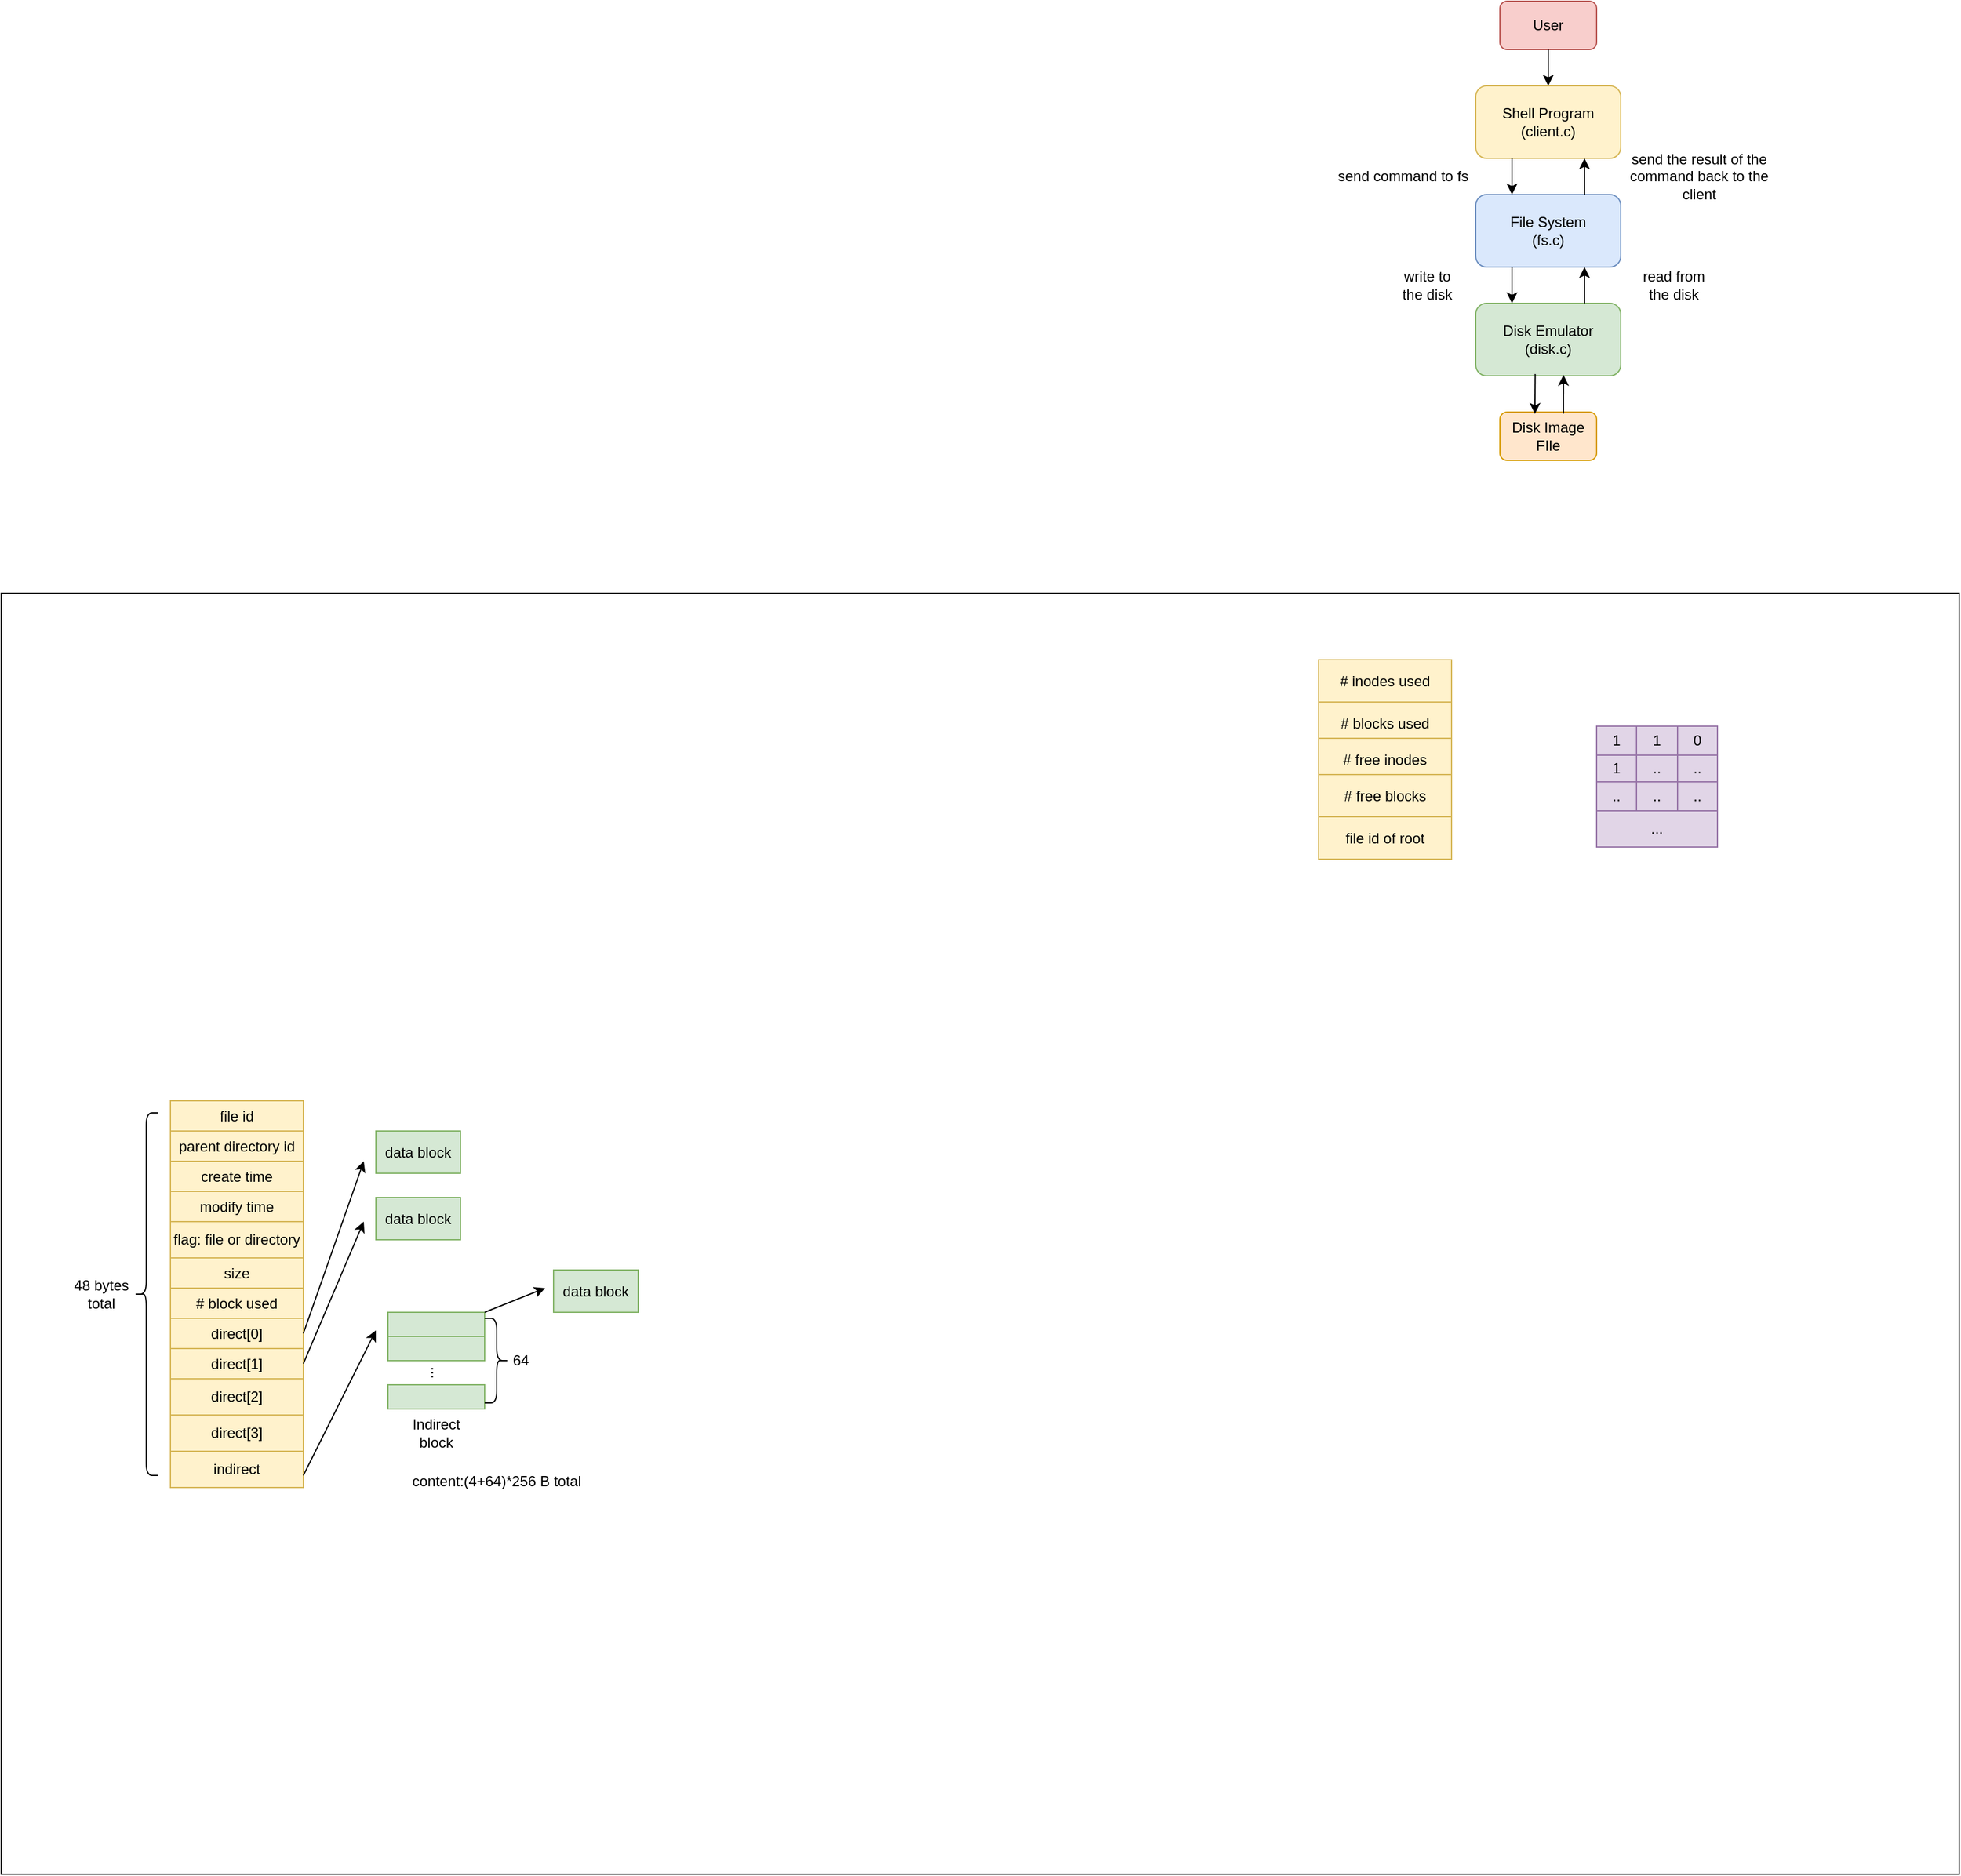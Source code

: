 <mxfile version="21.2.9" type="device">
  <diagram name="Page-1" id="N2eHlwTC884aWBaHQfB4">
    <mxGraphModel dx="3132" dy="848" grid="1" gridSize="10" guides="1" tooltips="1" connect="1" arrows="1" fold="1" page="1" pageScale="1" pageWidth="827" pageHeight="1169" math="0" shadow="0">
      <root>
        <mxCell id="0" />
        <mxCell id="1" parent="0" />
        <mxCell id="d3wu85nxdR_GeW8p2a14-20" value="" style="rounded=0;whiteSpace=wrap;html=1;" vertex="1" parent="1">
          <mxGeometry x="-940" y="530" width="1620" height="1060" as="geometry" />
        </mxCell>
        <mxCell id="d3wu85nxdR_GeW8p2a14-107" value="" style="rounded=0;whiteSpace=wrap;html=1;fillColor=#e1d5e7;strokeColor=#9673a6;" vertex="1" parent="1">
          <mxGeometry x="380" y="640" width="100" height="100" as="geometry" />
        </mxCell>
        <mxCell id="d3wu85nxdR_GeW8p2a14-1" value="User&lt;br&gt;" style="rounded=1;whiteSpace=wrap;html=1;fillColor=#f8cecc;strokeColor=#b85450;" vertex="1" parent="1">
          <mxGeometry x="300" y="40" width="80" height="40" as="geometry" />
        </mxCell>
        <mxCell id="d3wu85nxdR_GeW8p2a14-2" value="Shell Program&lt;br&gt;(client.c)" style="rounded=1;whiteSpace=wrap;html=1;fillColor=#fff2cc;strokeColor=#d6b656;" vertex="1" parent="1">
          <mxGeometry x="280" y="110" width="120" height="60" as="geometry" />
        </mxCell>
        <mxCell id="d3wu85nxdR_GeW8p2a14-3" value="File System&lt;br&gt;(fs.c)" style="rounded=1;whiteSpace=wrap;html=1;fillColor=#dae8fc;strokeColor=#6c8ebf;" vertex="1" parent="1">
          <mxGeometry x="280" y="200" width="120" height="60" as="geometry" />
        </mxCell>
        <mxCell id="d3wu85nxdR_GeW8p2a14-4" value="Disk Emulator&lt;br&gt;(disk.c)" style="rounded=1;whiteSpace=wrap;html=1;fillColor=#d5e8d4;strokeColor=#82b366;" vertex="1" parent="1">
          <mxGeometry x="280" y="290" width="120" height="60" as="geometry" />
        </mxCell>
        <mxCell id="d3wu85nxdR_GeW8p2a14-6" value="Disk Image FIle" style="rounded=1;whiteSpace=wrap;html=1;fillColor=#ffe6cc;strokeColor=#d79b00;" vertex="1" parent="1">
          <mxGeometry x="300" y="380" width="80" height="40" as="geometry" />
        </mxCell>
        <mxCell id="d3wu85nxdR_GeW8p2a14-7" value="" style="endArrow=classic;html=1;rounded=0;exitX=0.5;exitY=1;exitDx=0;exitDy=0;entryX=0.5;entryY=0;entryDx=0;entryDy=0;" edge="1" parent="1" source="d3wu85nxdR_GeW8p2a14-1" target="d3wu85nxdR_GeW8p2a14-2">
          <mxGeometry width="50" height="50" relative="1" as="geometry">
            <mxPoint x="360" y="250" as="sourcePoint" />
            <mxPoint x="410" y="200" as="targetPoint" />
          </mxGeometry>
        </mxCell>
        <mxCell id="d3wu85nxdR_GeW8p2a14-10" value="" style="endArrow=classic;html=1;rounded=0;exitX=0.25;exitY=1;exitDx=0;exitDy=0;entryX=0.25;entryY=0;entryDx=0;entryDy=0;" edge="1" parent="1" source="d3wu85nxdR_GeW8p2a14-2" target="d3wu85nxdR_GeW8p2a14-3">
          <mxGeometry width="50" height="50" relative="1" as="geometry">
            <mxPoint x="360" y="240" as="sourcePoint" />
            <mxPoint x="410" y="190" as="targetPoint" />
          </mxGeometry>
        </mxCell>
        <mxCell id="d3wu85nxdR_GeW8p2a14-11" value="" style="endArrow=classic;html=1;rounded=0;entryX=0.25;entryY=0;entryDx=0;entryDy=0;" edge="1" parent="1" target="d3wu85nxdR_GeW8p2a14-4">
          <mxGeometry width="50" height="50" relative="1" as="geometry">
            <mxPoint x="310" y="260" as="sourcePoint" />
            <mxPoint x="320" y="210" as="targetPoint" />
          </mxGeometry>
        </mxCell>
        <mxCell id="d3wu85nxdR_GeW8p2a14-12" value="" style="endArrow=classic;html=1;rounded=0;exitX=0.75;exitY=0;exitDx=0;exitDy=0;entryX=0.75;entryY=1;entryDx=0;entryDy=0;" edge="1" parent="1" source="d3wu85nxdR_GeW8p2a14-4" target="d3wu85nxdR_GeW8p2a14-3">
          <mxGeometry width="50" height="50" relative="1" as="geometry">
            <mxPoint x="360" y="240" as="sourcePoint" />
            <mxPoint x="410" y="190" as="targetPoint" />
          </mxGeometry>
        </mxCell>
        <mxCell id="d3wu85nxdR_GeW8p2a14-13" value="" style="endArrow=classic;html=1;rounded=0;entryX=0.75;entryY=1;entryDx=0;entryDy=0;exitX=0.75;exitY=0;exitDx=0;exitDy=0;" edge="1" parent="1" source="d3wu85nxdR_GeW8p2a14-3" target="d3wu85nxdR_GeW8p2a14-2">
          <mxGeometry width="50" height="50" relative="1" as="geometry">
            <mxPoint x="360" y="310" as="sourcePoint" />
            <mxPoint x="410" y="260" as="targetPoint" />
          </mxGeometry>
        </mxCell>
        <mxCell id="d3wu85nxdR_GeW8p2a14-14" value="" style="endArrow=classic;html=1;rounded=0;exitX=0.41;exitY=0.976;exitDx=0;exitDy=0;exitPerimeter=0;entryX=0.362;entryY=0.037;entryDx=0;entryDy=0;entryPerimeter=0;" edge="1" parent="1" source="d3wu85nxdR_GeW8p2a14-4" target="d3wu85nxdR_GeW8p2a14-6">
          <mxGeometry width="50" height="50" relative="1" as="geometry">
            <mxPoint x="360" y="310" as="sourcePoint" />
            <mxPoint x="410" y="260" as="targetPoint" />
          </mxGeometry>
        </mxCell>
        <mxCell id="d3wu85nxdR_GeW8p2a14-15" value="" style="endArrow=classic;html=1;rounded=0;exitX=0.657;exitY=0.03;exitDx=0;exitDy=0;exitPerimeter=0;entryX=0.605;entryY=0.987;entryDx=0;entryDy=0;entryPerimeter=0;" edge="1" parent="1" source="d3wu85nxdR_GeW8p2a14-6" target="d3wu85nxdR_GeW8p2a14-4">
          <mxGeometry width="50" height="50" relative="1" as="geometry">
            <mxPoint x="360" y="310" as="sourcePoint" />
            <mxPoint x="350" y="350" as="targetPoint" />
          </mxGeometry>
        </mxCell>
        <mxCell id="d3wu85nxdR_GeW8p2a14-16" value="send command to fs" style="text;html=1;strokeColor=none;fillColor=none;align=center;verticalAlign=middle;whiteSpace=wrap;rounded=0;" vertex="1" parent="1">
          <mxGeometry x="160" y="170" width="120" height="30" as="geometry" />
        </mxCell>
        <mxCell id="d3wu85nxdR_GeW8p2a14-17" value="send the result of the command back to the client" style="text;html=1;strokeColor=none;fillColor=none;align=center;verticalAlign=middle;whiteSpace=wrap;rounded=0;" vertex="1" parent="1">
          <mxGeometry x="400" y="170" width="130" height="30" as="geometry" />
        </mxCell>
        <mxCell id="d3wu85nxdR_GeW8p2a14-18" value="write to the disk" style="text;html=1;strokeColor=none;fillColor=none;align=center;verticalAlign=middle;whiteSpace=wrap;rounded=0;" vertex="1" parent="1">
          <mxGeometry x="210" y="260" width="60" height="30" as="geometry" />
        </mxCell>
        <mxCell id="d3wu85nxdR_GeW8p2a14-19" value="read from the disk" style="text;html=1;strokeColor=none;fillColor=none;align=center;verticalAlign=middle;whiteSpace=wrap;rounded=0;" vertex="1" parent="1">
          <mxGeometry x="414" y="260" width="60" height="30" as="geometry" />
        </mxCell>
        <mxCell id="d3wu85nxdR_GeW8p2a14-22" value="# inodes used" style="rounded=0;whiteSpace=wrap;html=1;fillColor=#fff2cc;strokeColor=#d6b656;" vertex="1" parent="1">
          <mxGeometry x="150" y="585" width="110" height="35" as="geometry" />
        </mxCell>
        <mxCell id="d3wu85nxdR_GeW8p2a14-23" value="# blocks used" style="rounded=0;whiteSpace=wrap;html=1;fillColor=#fff2cc;strokeColor=#d6b656;" vertex="1" parent="1">
          <mxGeometry x="150" y="620" width="110" height="35" as="geometry" />
        </mxCell>
        <mxCell id="d3wu85nxdR_GeW8p2a14-24" value="# free inodes" style="rounded=0;whiteSpace=wrap;html=1;fillColor=#fff2cc;strokeColor=#d6b656;" vertex="1" parent="1">
          <mxGeometry x="150" y="650" width="110" height="35" as="geometry" />
        </mxCell>
        <mxCell id="d3wu85nxdR_GeW8p2a14-25" value="# free blocks" style="rounded=0;whiteSpace=wrap;html=1;fillColor=#fff2cc;strokeColor=#d6b656;" vertex="1" parent="1">
          <mxGeometry x="150" y="680" width="110" height="35" as="geometry" />
        </mxCell>
        <mxCell id="d3wu85nxdR_GeW8p2a14-26" value="file id of root" style="rounded=0;whiteSpace=wrap;html=1;fillColor=#fff2cc;strokeColor=#d6b656;" vertex="1" parent="1">
          <mxGeometry x="150" y="715" width="110" height="35" as="geometry" />
        </mxCell>
        <mxCell id="d3wu85nxdR_GeW8p2a14-92" value="" style="childLayout=tableLayout;recursiveResize=0;shadow=0;fillColor=#e1d5e7;strokeColor=#9673a6;" vertex="1" parent="1">
          <mxGeometry x="380" y="640" width="100" height="70" as="geometry" />
        </mxCell>
        <mxCell id="d3wu85nxdR_GeW8p2a14-93" value="" style="shape=tableRow;horizontal=0;startSize=0;swimlaneHead=0;swimlaneBody=0;top=0;left=0;bottom=0;right=0;dropTarget=0;collapsible=0;recursiveResize=0;expand=0;fontStyle=0;fillColor=none;strokeColor=inherit;" vertex="1" parent="d3wu85nxdR_GeW8p2a14-92">
          <mxGeometry width="100" height="24" as="geometry" />
        </mxCell>
        <mxCell id="d3wu85nxdR_GeW8p2a14-94" value="1" style="connectable=0;recursiveResize=0;strokeColor=inherit;fillColor=none;align=center;whiteSpace=wrap;html=1;" vertex="1" parent="d3wu85nxdR_GeW8p2a14-93">
          <mxGeometry width="33" height="24" as="geometry">
            <mxRectangle width="33" height="24" as="alternateBounds" />
          </mxGeometry>
        </mxCell>
        <mxCell id="d3wu85nxdR_GeW8p2a14-95" value="1" style="connectable=0;recursiveResize=0;strokeColor=inherit;fillColor=none;align=center;whiteSpace=wrap;html=1;" vertex="1" parent="d3wu85nxdR_GeW8p2a14-93">
          <mxGeometry x="33" width="34" height="24" as="geometry">
            <mxRectangle width="34" height="24" as="alternateBounds" />
          </mxGeometry>
        </mxCell>
        <mxCell id="d3wu85nxdR_GeW8p2a14-96" value="0" style="connectable=0;recursiveResize=0;strokeColor=inherit;fillColor=none;align=center;whiteSpace=wrap;html=1;" vertex="1" parent="d3wu85nxdR_GeW8p2a14-93">
          <mxGeometry x="67" width="33" height="24" as="geometry">
            <mxRectangle width="33" height="24" as="alternateBounds" />
          </mxGeometry>
        </mxCell>
        <mxCell id="d3wu85nxdR_GeW8p2a14-97" style="shape=tableRow;horizontal=0;startSize=0;swimlaneHead=0;swimlaneBody=0;top=0;left=0;bottom=0;right=0;dropTarget=0;collapsible=0;recursiveResize=0;expand=0;fontStyle=0;fillColor=none;strokeColor=inherit;" vertex="1" parent="d3wu85nxdR_GeW8p2a14-92">
          <mxGeometry y="24" width="100" height="22" as="geometry" />
        </mxCell>
        <mxCell id="d3wu85nxdR_GeW8p2a14-98" value="1" style="connectable=0;recursiveResize=0;strokeColor=inherit;fillColor=none;align=center;whiteSpace=wrap;html=1;" vertex="1" parent="d3wu85nxdR_GeW8p2a14-97">
          <mxGeometry width="33" height="22" as="geometry">
            <mxRectangle width="33" height="22" as="alternateBounds" />
          </mxGeometry>
        </mxCell>
        <mxCell id="d3wu85nxdR_GeW8p2a14-99" value=".." style="connectable=0;recursiveResize=0;strokeColor=inherit;fillColor=none;align=center;whiteSpace=wrap;html=1;" vertex="1" parent="d3wu85nxdR_GeW8p2a14-97">
          <mxGeometry x="33" width="34" height="22" as="geometry">
            <mxRectangle width="34" height="22" as="alternateBounds" />
          </mxGeometry>
        </mxCell>
        <mxCell id="d3wu85nxdR_GeW8p2a14-100" value=".." style="connectable=0;recursiveResize=0;strokeColor=inherit;fillColor=none;align=center;whiteSpace=wrap;html=1;" vertex="1" parent="d3wu85nxdR_GeW8p2a14-97">
          <mxGeometry x="67" width="33" height="22" as="geometry">
            <mxRectangle width="33" height="22" as="alternateBounds" />
          </mxGeometry>
        </mxCell>
        <mxCell id="d3wu85nxdR_GeW8p2a14-101" style="shape=tableRow;horizontal=0;startSize=0;swimlaneHead=0;swimlaneBody=0;top=0;left=0;bottom=0;right=0;dropTarget=0;collapsible=0;recursiveResize=0;expand=0;fontStyle=0;fillColor=none;strokeColor=inherit;" vertex="1" parent="d3wu85nxdR_GeW8p2a14-92">
          <mxGeometry y="46" width="100" height="24" as="geometry" />
        </mxCell>
        <mxCell id="d3wu85nxdR_GeW8p2a14-102" value=".." style="connectable=0;recursiveResize=0;strokeColor=inherit;fillColor=none;align=center;whiteSpace=wrap;html=1;" vertex="1" parent="d3wu85nxdR_GeW8p2a14-101">
          <mxGeometry width="33" height="24" as="geometry">
            <mxRectangle width="33" height="24" as="alternateBounds" />
          </mxGeometry>
        </mxCell>
        <mxCell id="d3wu85nxdR_GeW8p2a14-103" value=".." style="connectable=0;recursiveResize=0;strokeColor=inherit;fillColor=none;align=center;whiteSpace=wrap;html=1;" vertex="1" parent="d3wu85nxdR_GeW8p2a14-101">
          <mxGeometry x="33" width="34" height="24" as="geometry">
            <mxRectangle width="34" height="24" as="alternateBounds" />
          </mxGeometry>
        </mxCell>
        <mxCell id="d3wu85nxdR_GeW8p2a14-104" value=".." style="connectable=0;recursiveResize=0;strokeColor=inherit;fillColor=none;align=center;whiteSpace=wrap;html=1;" vertex="1" parent="d3wu85nxdR_GeW8p2a14-101">
          <mxGeometry x="67" width="33" height="24" as="geometry">
            <mxRectangle width="33" height="24" as="alternateBounds" />
          </mxGeometry>
        </mxCell>
        <mxCell id="d3wu85nxdR_GeW8p2a14-106" value="..." style="text;html=1;align=center;verticalAlign=middle;whiteSpace=wrap;rounded=0;" vertex="1" parent="1">
          <mxGeometry x="400" y="710" width="60" height="30" as="geometry" />
        </mxCell>
        <mxCell id="d3wu85nxdR_GeW8p2a14-109" value="file id" style="rounded=0;whiteSpace=wrap;html=1;fillColor=#fff2cc;strokeColor=#d6b656;" vertex="1" parent="1">
          <mxGeometry x="-800" y="950" width="110" height="25" as="geometry" />
        </mxCell>
        <mxCell id="d3wu85nxdR_GeW8p2a14-110" value="parent directory id" style="rounded=0;whiteSpace=wrap;html=1;fillColor=#fff2cc;strokeColor=#d6b656;" vertex="1" parent="1">
          <mxGeometry x="-800" y="975" width="110" height="25" as="geometry" />
        </mxCell>
        <mxCell id="d3wu85nxdR_GeW8p2a14-111" value="create time" style="rounded=0;whiteSpace=wrap;html=1;fillColor=#fff2cc;strokeColor=#d6b656;" vertex="1" parent="1">
          <mxGeometry x="-800" y="1000" width="110" height="25" as="geometry" />
        </mxCell>
        <mxCell id="d3wu85nxdR_GeW8p2a14-112" value="modify time" style="rounded=0;whiteSpace=wrap;html=1;fillColor=#fff2cc;strokeColor=#d6b656;" vertex="1" parent="1">
          <mxGeometry x="-800" y="1025" width="110" height="25" as="geometry" />
        </mxCell>
        <mxCell id="d3wu85nxdR_GeW8p2a14-113" value="flag: file or directory" style="rounded=0;whiteSpace=wrap;html=1;fillColor=#fff2cc;strokeColor=#d6b656;" vertex="1" parent="1">
          <mxGeometry x="-800" y="1050" width="110" height="30" as="geometry" />
        </mxCell>
        <mxCell id="d3wu85nxdR_GeW8p2a14-114" value="size" style="rounded=0;whiteSpace=wrap;html=1;fillColor=#fff2cc;strokeColor=#d6b656;" vertex="1" parent="1">
          <mxGeometry x="-800" y="1080" width="110" height="25" as="geometry" />
        </mxCell>
        <mxCell id="d3wu85nxdR_GeW8p2a14-115" value="# block used" style="rounded=0;whiteSpace=wrap;html=1;fillColor=#fff2cc;strokeColor=#d6b656;" vertex="1" parent="1">
          <mxGeometry x="-800" y="1105" width="110" height="25" as="geometry" />
        </mxCell>
        <mxCell id="d3wu85nxdR_GeW8p2a14-116" value="direct[0]" style="rounded=0;whiteSpace=wrap;html=1;fillColor=#fff2cc;strokeColor=#d6b656;" vertex="1" parent="1">
          <mxGeometry x="-800" y="1130" width="110" height="25" as="geometry" />
        </mxCell>
        <mxCell id="d3wu85nxdR_GeW8p2a14-117" value="direct[1]" style="rounded=0;whiteSpace=wrap;html=1;fillColor=#fff2cc;strokeColor=#d6b656;" vertex="1" parent="1">
          <mxGeometry x="-800" y="1155" width="110" height="25" as="geometry" />
        </mxCell>
        <mxCell id="d3wu85nxdR_GeW8p2a14-118" value="direct[2]" style="rounded=0;whiteSpace=wrap;html=1;fillColor=#fff2cc;strokeColor=#d6b656;" vertex="1" parent="1">
          <mxGeometry x="-800" y="1180" width="110" height="30" as="geometry" />
        </mxCell>
        <mxCell id="d3wu85nxdR_GeW8p2a14-119" value="direct[3]" style="rounded=0;whiteSpace=wrap;html=1;fillColor=#fff2cc;strokeColor=#d6b656;" vertex="1" parent="1">
          <mxGeometry x="-800" y="1210" width="110" height="30" as="geometry" />
        </mxCell>
        <mxCell id="d3wu85nxdR_GeW8p2a14-120" value="indirect" style="rounded=0;whiteSpace=wrap;html=1;fillColor=#fff2cc;strokeColor=#d6b656;" vertex="1" parent="1">
          <mxGeometry x="-800" y="1240" width="110" height="30" as="geometry" />
        </mxCell>
        <mxCell id="d3wu85nxdR_GeW8p2a14-121" value="" style="shape=curlyBracket;whiteSpace=wrap;html=1;rounded=1;labelPosition=left;verticalLabelPosition=middle;align=right;verticalAlign=middle;size=0.5;" vertex="1" parent="1">
          <mxGeometry x="-830" y="960" width="20" height="300" as="geometry" />
        </mxCell>
        <mxCell id="d3wu85nxdR_GeW8p2a14-122" value="48 bytes total" style="text;html=1;strokeColor=none;fillColor=none;align=center;verticalAlign=middle;whiteSpace=wrap;rounded=0;" vertex="1" parent="1">
          <mxGeometry x="-887" y="1095" width="60" height="30" as="geometry" />
        </mxCell>
        <mxCell id="d3wu85nxdR_GeW8p2a14-123" value="" style="endArrow=classic;html=1;rounded=0;" edge="1" parent="1">
          <mxGeometry width="50" height="50" relative="1" as="geometry">
            <mxPoint x="-690" y="1142.5" as="sourcePoint" />
            <mxPoint x="-640" y="1000" as="targetPoint" />
          </mxGeometry>
        </mxCell>
        <mxCell id="d3wu85nxdR_GeW8p2a14-124" value="data block" style="rounded=0;whiteSpace=wrap;html=1;fillColor=#d5e8d4;strokeColor=#82b366;" vertex="1" parent="1">
          <mxGeometry x="-630" y="975" width="70" height="35" as="geometry" />
        </mxCell>
        <mxCell id="d3wu85nxdR_GeW8p2a14-125" value="" style="endArrow=classic;html=1;rounded=0;exitX=1;exitY=0.5;exitDx=0;exitDy=0;" edge="1" parent="1" source="d3wu85nxdR_GeW8p2a14-117">
          <mxGeometry width="50" height="50" relative="1" as="geometry">
            <mxPoint x="-680" y="1170" as="sourcePoint" />
            <mxPoint x="-640" y="1050" as="targetPoint" />
          </mxGeometry>
        </mxCell>
        <mxCell id="d3wu85nxdR_GeW8p2a14-126" value="data block" style="rounded=0;whiteSpace=wrap;html=1;fillColor=#d5e8d4;strokeColor=#82b366;" vertex="1" parent="1">
          <mxGeometry x="-630" y="1030" width="70" height="35" as="geometry" />
        </mxCell>
        <mxCell id="d3wu85nxdR_GeW8p2a14-127" value="" style="endArrow=classic;html=1;rounded=0;" edge="1" parent="1">
          <mxGeometry width="50" height="50" relative="1" as="geometry">
            <mxPoint x="-690" y="1260" as="sourcePoint" />
            <mxPoint x="-630" y="1140" as="targetPoint" />
          </mxGeometry>
        </mxCell>
        <mxCell id="d3wu85nxdR_GeW8p2a14-129" value="" style="rounded=0;whiteSpace=wrap;html=1;fillColor=#d5e8d4;strokeColor=#82b366;" vertex="1" parent="1">
          <mxGeometry x="-620" y="1125" width="80" height="20" as="geometry" />
        </mxCell>
        <mxCell id="d3wu85nxdR_GeW8p2a14-130" value="" style="rounded=0;whiteSpace=wrap;html=1;fillColor=#d5e8d4;strokeColor=#82b366;" vertex="1" parent="1">
          <mxGeometry x="-620" y="1145" width="80" height="20" as="geometry" />
        </mxCell>
        <mxCell id="d3wu85nxdR_GeW8p2a14-131" value="..." style="text;html=1;strokeColor=none;fillColor=none;align=center;verticalAlign=middle;whiteSpace=wrap;rounded=0;rotation=90;" vertex="1" parent="1">
          <mxGeometry x="-610" y="1160" width="60" height="30" as="geometry" />
        </mxCell>
        <mxCell id="d3wu85nxdR_GeW8p2a14-132" value="" style="rounded=0;whiteSpace=wrap;html=1;fillColor=#d5e8d4;strokeColor=#82b366;" vertex="1" parent="1">
          <mxGeometry x="-620" y="1185" width="80" height="20" as="geometry" />
        </mxCell>
        <mxCell id="d3wu85nxdR_GeW8p2a14-134" value="" style="shape=curlyBracket;whiteSpace=wrap;html=1;rounded=1;flipH=1;labelPosition=right;verticalLabelPosition=middle;align=left;verticalAlign=middle;" vertex="1" parent="1">
          <mxGeometry x="-540" y="1130" width="20" height="70" as="geometry" />
        </mxCell>
        <mxCell id="d3wu85nxdR_GeW8p2a14-135" value="64" style="text;html=1;strokeColor=none;fillColor=none;align=center;verticalAlign=middle;whiteSpace=wrap;rounded=0;" vertex="1" parent="1">
          <mxGeometry x="-540" y="1150" width="60" height="30" as="geometry" />
        </mxCell>
        <mxCell id="d3wu85nxdR_GeW8p2a14-136" value="" style="endArrow=classic;html=1;rounded=0;" edge="1" parent="1">
          <mxGeometry width="50" height="50" relative="1" as="geometry">
            <mxPoint x="-540" y="1125" as="sourcePoint" />
            <mxPoint x="-490" y="1105" as="targetPoint" />
          </mxGeometry>
        </mxCell>
        <mxCell id="d3wu85nxdR_GeW8p2a14-137" value="data block" style="rounded=0;whiteSpace=wrap;html=1;fillColor=#d5e8d4;strokeColor=#82b366;" vertex="1" parent="1">
          <mxGeometry x="-483" y="1090" width="70" height="35" as="geometry" />
        </mxCell>
        <mxCell id="d3wu85nxdR_GeW8p2a14-138" value="Indirect block" style="text;html=1;strokeColor=none;fillColor=none;align=center;verticalAlign=middle;whiteSpace=wrap;rounded=0;" vertex="1" parent="1">
          <mxGeometry x="-610" y="1210" width="60" height="30" as="geometry" />
        </mxCell>
        <mxCell id="d3wu85nxdR_GeW8p2a14-140" value="content:(4+64)*256 B total" style="text;html=1;strokeColor=none;fillColor=none;align=center;verticalAlign=middle;whiteSpace=wrap;rounded=0;" vertex="1" parent="1">
          <mxGeometry x="-610" y="1250" width="160" height="30" as="geometry" />
        </mxCell>
      </root>
    </mxGraphModel>
  </diagram>
</mxfile>
